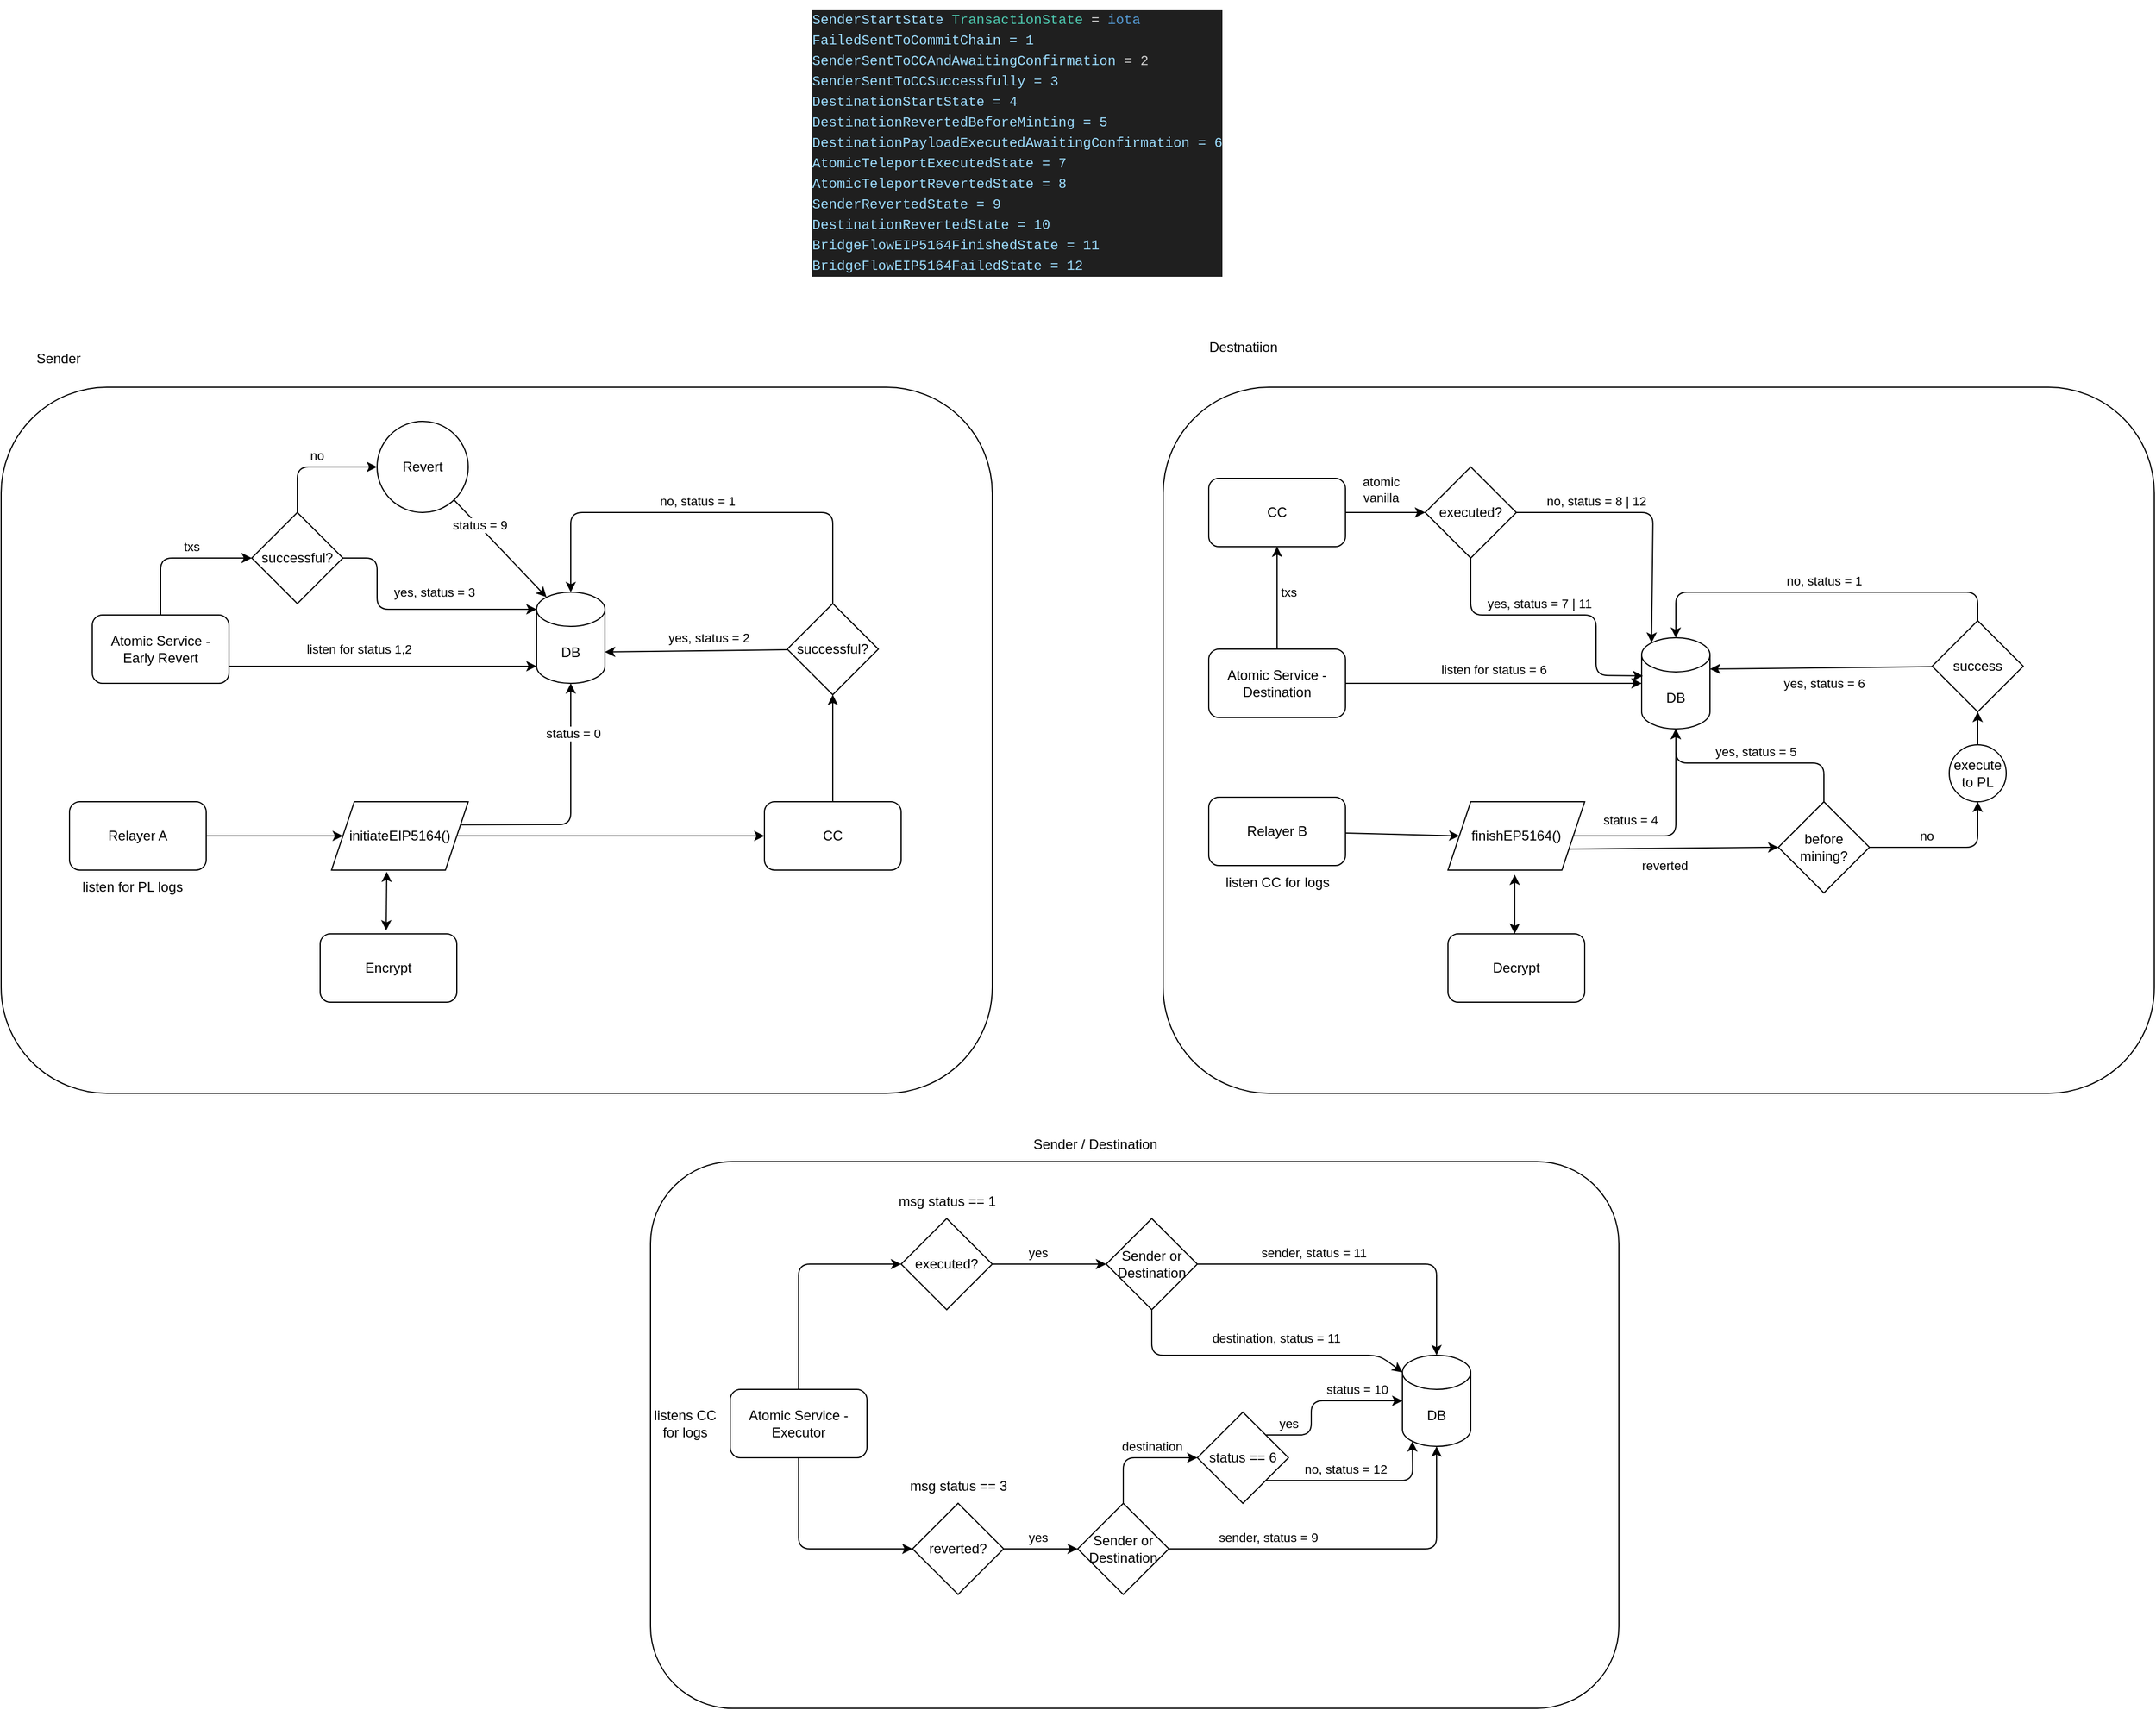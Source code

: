 <mxfile version="26.0.12">
  <diagram id="jSP9rPn6YQcxm35T1EO7" name="Page-1">
    <mxGraphModel dx="2662" dy="2048" grid="1" gridSize="10" guides="1" tooltips="1" connect="1" arrows="1" fold="1" page="1" pageScale="1" pageWidth="827" pageHeight="1169" math="0" shadow="0">
      <root>
        <mxCell id="0" />
        <mxCell id="1" parent="0" />
        <mxCell id="122" value="" style="rounded=1;whiteSpace=wrap;html=1;" parent="1" vertex="1">
          <mxGeometry x="550" y="550" width="850" height="480" as="geometry" />
        </mxCell>
        <mxCell id="71" value="" style="rounded=1;whiteSpace=wrap;html=1;" parent="1" vertex="1">
          <mxGeometry x="-20" y="-130" width="870" height="620" as="geometry" />
        </mxCell>
        <mxCell id="12" style="edgeStyle=none;html=1;entryX=0;entryY=0.5;entryDx=0;entryDy=0;" parent="1" source="2" target="11" edge="1">
          <mxGeometry relative="1" as="geometry" />
        </mxCell>
        <mxCell id="2" value="Relayer A" style="rounded=1;whiteSpace=wrap;html=1;" parent="1" vertex="1">
          <mxGeometry x="40" y="234" width="120" height="60" as="geometry" />
        </mxCell>
        <mxCell id="18" style="edgeStyle=none;html=1;entryX=0.5;entryY=1;entryDx=0;entryDy=0;" parent="1" source="3" target="17" edge="1">
          <mxGeometry relative="1" as="geometry" />
        </mxCell>
        <mxCell id="3" value="CC" style="rounded=1;whiteSpace=wrap;html=1;" parent="1" vertex="1">
          <mxGeometry x="650" y="234" width="120" height="60" as="geometry" />
        </mxCell>
        <mxCell id="14" style="edgeStyle=none;html=1;entryX=0;entryY=0.5;entryDx=0;entryDy=0;" parent="1" source="11" target="3" edge="1">
          <mxGeometry relative="1" as="geometry" />
        </mxCell>
        <mxCell id="15" style="edgeStyle=none;html=1;entryX=0.5;entryY=1;entryDx=0;entryDy=0;entryPerimeter=0;exitX=0.936;exitY=0.337;exitDx=0;exitDy=0;exitPerimeter=0;" parent="1" source="11" target="13" edge="1">
          <mxGeometry relative="1" as="geometry">
            <Array as="points">
              <mxPoint x="480" y="254" />
              <mxPoint x="480" y="210" />
            </Array>
          </mxGeometry>
        </mxCell>
        <mxCell id="16" value="status = 0" style="edgeLabel;html=1;align=center;verticalAlign=middle;resizable=0;points=[];" parent="15" vertex="1" connectable="0">
          <mxGeometry x="0.6" y="-2" relative="1" as="geometry">
            <mxPoint as="offset" />
          </mxGeometry>
        </mxCell>
        <mxCell id="11" value="initiateEIP5164()" style="shape=parallelogram;perimeter=parallelogramPerimeter;whiteSpace=wrap;html=1;fixedSize=1;" parent="1" vertex="1">
          <mxGeometry x="270" y="234" width="120" height="60" as="geometry" />
        </mxCell>
        <mxCell id="13" value="DB" style="shape=cylinder3;whiteSpace=wrap;html=1;boundedLbl=1;backgroundOutline=1;size=15;" parent="1" vertex="1">
          <mxGeometry x="450" y="50" width="60" height="80" as="geometry" />
        </mxCell>
        <mxCell id="20" style="edgeStyle=none;html=1;entryX=1;entryY=0;entryDx=0;entryDy=52.5;entryPerimeter=0;" parent="1" source="17" target="13" edge="1">
          <mxGeometry relative="1" as="geometry" />
        </mxCell>
        <mxCell id="22" value="yes, status = 2" style="edgeLabel;html=1;align=center;verticalAlign=middle;resizable=0;points=[];" parent="20" vertex="1" connectable="0">
          <mxGeometry x="0.397" y="-2" relative="1" as="geometry">
            <mxPoint x="42" y="-10" as="offset" />
          </mxGeometry>
        </mxCell>
        <mxCell id="23" style="edgeStyle=none;html=1;entryX=0.5;entryY=0;entryDx=0;entryDy=0;entryPerimeter=0;" parent="1" source="17" target="13" edge="1">
          <mxGeometry relative="1" as="geometry">
            <Array as="points">
              <mxPoint x="710" y="-20" />
              <mxPoint x="480" y="-20" />
            </Array>
          </mxGeometry>
        </mxCell>
        <mxCell id="24" value="no, status = 1" style="edgeLabel;html=1;align=center;verticalAlign=middle;resizable=0;points=[];" parent="23" vertex="1" connectable="0">
          <mxGeometry x="0.114" relative="1" as="geometry">
            <mxPoint x="12" y="-10" as="offset" />
          </mxGeometry>
        </mxCell>
        <mxCell id="17" value="successful?" style="rhombus;whiteSpace=wrap;html=1;" parent="1" vertex="1">
          <mxGeometry x="670" y="60" width="80" height="80" as="geometry" />
        </mxCell>
        <mxCell id="32" style="edgeStyle=none;html=1;exitX=1;exitY=0.75;exitDx=0;exitDy=0;entryX=0;entryY=1;entryDx=0;entryDy=-15;entryPerimeter=0;" parent="1" source="25" target="13" edge="1">
          <mxGeometry relative="1" as="geometry" />
        </mxCell>
        <mxCell id="68" value="listen for status 1,2" style="edgeLabel;html=1;align=center;verticalAlign=middle;resizable=0;points=[];" parent="32" vertex="1" connectable="0">
          <mxGeometry x="-0.332" y="1" relative="1" as="geometry">
            <mxPoint x="24" y="-14" as="offset" />
          </mxGeometry>
        </mxCell>
        <mxCell id="34" style="edgeStyle=none;html=1;entryX=0;entryY=0.5;entryDx=0;entryDy=0;" parent="1" source="25" target="30" edge="1">
          <mxGeometry relative="1" as="geometry">
            <Array as="points">
              <mxPoint x="120" y="20" />
            </Array>
          </mxGeometry>
        </mxCell>
        <mxCell id="36" value="txs" style="edgeLabel;html=1;align=center;verticalAlign=middle;resizable=0;points=[];" parent="34" vertex="1" connectable="0">
          <mxGeometry x="-0.042" y="2" relative="1" as="geometry">
            <mxPoint x="14" y="-8" as="offset" />
          </mxGeometry>
        </mxCell>
        <mxCell id="25" value="Atomic Service - Early Revert" style="rounded=1;whiteSpace=wrap;html=1;" parent="1" vertex="1">
          <mxGeometry x="60" y="70" width="120" height="60" as="geometry" />
        </mxCell>
        <mxCell id="37" style="edgeStyle=none;html=1;entryX=0;entryY=0;entryDx=0;entryDy=15;entryPerimeter=0;exitX=1;exitY=0.5;exitDx=0;exitDy=0;" parent="1" source="30" target="13" edge="1">
          <mxGeometry relative="1" as="geometry">
            <Array as="points">
              <mxPoint x="310" y="20" />
              <mxPoint x="310" y="65" />
            </Array>
          </mxGeometry>
        </mxCell>
        <mxCell id="38" value="yes, status = 3" style="edgeLabel;html=1;align=center;verticalAlign=middle;resizable=0;points=[];" parent="37" vertex="1" connectable="0">
          <mxGeometry x="-0.276" y="4" relative="1" as="geometry">
            <mxPoint x="47" y="-11" as="offset" />
          </mxGeometry>
        </mxCell>
        <mxCell id="74" style="edgeStyle=none;html=1;entryX=0;entryY=0.5;entryDx=0;entryDy=0;" parent="1" source="30" target="73" edge="1">
          <mxGeometry relative="1" as="geometry">
            <Array as="points">
              <mxPoint x="240" y="-60" />
            </Array>
          </mxGeometry>
        </mxCell>
        <mxCell id="75" value="no" style="edgeLabel;html=1;align=center;verticalAlign=middle;resizable=0;points=[];" parent="74" vertex="1" connectable="0">
          <mxGeometry x="0.027" y="1" relative="1" as="geometry">
            <mxPoint y="-9" as="offset" />
          </mxGeometry>
        </mxCell>
        <mxCell id="30" value="successful?" style="rhombus;whiteSpace=wrap;html=1;" parent="1" vertex="1">
          <mxGeometry x="200" y="-20" width="80" height="80" as="geometry" />
        </mxCell>
        <mxCell id="72" value="Sender" style="text;html=1;align=center;verticalAlign=middle;resizable=0;points=[];autosize=1;strokeColor=none;fillColor=none;" parent="1" vertex="1">
          <mxGeometry y="-170" width="60" height="30" as="geometry" />
        </mxCell>
        <mxCell id="76" style="edgeStyle=none;html=1;entryX=0.145;entryY=0;entryDx=0;entryDy=4.35;entryPerimeter=0;" parent="1" source="73" target="13" edge="1">
          <mxGeometry relative="1" as="geometry" />
        </mxCell>
        <mxCell id="77" value="status = 9" style="edgeLabel;html=1;align=center;verticalAlign=middle;resizable=0;points=[];" parent="76" vertex="1" connectable="0">
          <mxGeometry x="-0.47" y="1" relative="1" as="geometry">
            <mxPoint as="offset" />
          </mxGeometry>
        </mxCell>
        <mxCell id="73" value="Revert" style="ellipse;whiteSpace=wrap;html=1;aspect=fixed;" parent="1" vertex="1">
          <mxGeometry x="310" y="-100" width="80" height="80" as="geometry" />
        </mxCell>
        <mxCell id="78" value="" style="rounded=1;whiteSpace=wrap;html=1;" parent="1" vertex="1">
          <mxGeometry x="1000" y="-130" width="870" height="620" as="geometry" />
        </mxCell>
        <mxCell id="79" value="Destnatiion" style="text;html=1;align=center;verticalAlign=middle;resizable=0;points=[];autosize=1;strokeColor=none;fillColor=none;" parent="1" vertex="1">
          <mxGeometry x="1030" y="-180" width="80" height="30" as="geometry" />
        </mxCell>
        <mxCell id="82" style="edgeStyle=none;html=1;entryX=0;entryY=0.5;entryDx=0;entryDy=0;" parent="1" source="80" target="81" edge="1">
          <mxGeometry relative="1" as="geometry" />
        </mxCell>
        <mxCell id="80" value="Relayer B" style="rounded=1;whiteSpace=wrap;html=1;" parent="1" vertex="1">
          <mxGeometry x="1040" y="230" width="120" height="60" as="geometry" />
        </mxCell>
        <mxCell id="84" style="edgeStyle=none;html=1;entryX=0.5;entryY=1;entryDx=0;entryDy=0;entryPerimeter=0;" parent="1" source="81" target="83" edge="1">
          <mxGeometry relative="1" as="geometry">
            <Array as="points">
              <mxPoint x="1450" y="264" />
            </Array>
          </mxGeometry>
        </mxCell>
        <mxCell id="85" value="status = 4" style="edgeLabel;html=1;align=center;verticalAlign=middle;resizable=0;points=[];" parent="84" vertex="1" connectable="0">
          <mxGeometry x="-0.644" y="4" relative="1" as="geometry">
            <mxPoint x="17" y="-10" as="offset" />
          </mxGeometry>
        </mxCell>
        <mxCell id="87" style="edgeStyle=none;html=1;exitX=1;exitY=0.75;exitDx=0;exitDy=0;entryX=0;entryY=0.5;entryDx=0;entryDy=0;" parent="1" source="81" target="86" edge="1">
          <mxGeometry relative="1" as="geometry" />
        </mxCell>
        <mxCell id="89" value="reverted" style="edgeLabel;html=1;align=center;verticalAlign=middle;resizable=0;points=[];" parent="87" vertex="1" connectable="0">
          <mxGeometry x="-0.313" y="-1" relative="1" as="geometry">
            <mxPoint x="21" y="14" as="offset" />
          </mxGeometry>
        </mxCell>
        <mxCell id="81" value="finishEP5164()" style="shape=parallelogram;perimeter=parallelogramPerimeter;whiteSpace=wrap;html=1;fixedSize=1;" parent="1" vertex="1">
          <mxGeometry x="1250" y="234" width="120" height="60" as="geometry" />
        </mxCell>
        <mxCell id="83" value="DB" style="shape=cylinder3;whiteSpace=wrap;html=1;boundedLbl=1;backgroundOutline=1;size=15;" parent="1" vertex="1">
          <mxGeometry x="1420" y="90" width="60" height="80" as="geometry" />
        </mxCell>
        <mxCell id="90" style="edgeStyle=none;html=1;entryX=0.5;entryY=1;entryDx=0;entryDy=0;entryPerimeter=0;exitX=0.5;exitY=0;exitDx=0;exitDy=0;" parent="1" source="86" target="83" edge="1">
          <mxGeometry relative="1" as="geometry">
            <Array as="points">
              <mxPoint x="1580" y="200" />
              <mxPoint x="1450" y="200" />
            </Array>
          </mxGeometry>
        </mxCell>
        <mxCell id="91" value="yes, status = 5" style="edgeLabel;html=1;align=center;verticalAlign=middle;resizable=0;points=[];" parent="90" vertex="1" connectable="0">
          <mxGeometry x="-0.268" y="-2" relative="1" as="geometry">
            <mxPoint x="-23" y="-8" as="offset" />
          </mxGeometry>
        </mxCell>
        <mxCell id="95" style="edgeStyle=none;html=1;exitX=1;exitY=0.5;exitDx=0;exitDy=0;entryX=0.5;entryY=1;entryDx=0;entryDy=0;" parent="1" source="86" target="92" edge="1">
          <mxGeometry relative="1" as="geometry">
            <Array as="points">
              <mxPoint x="1715" y="274" />
            </Array>
          </mxGeometry>
        </mxCell>
        <mxCell id="96" value="no" style="edgeLabel;html=1;align=center;verticalAlign=middle;resizable=0;points=[];" parent="95" vertex="1" connectable="0">
          <mxGeometry x="-0.114" y="-3" relative="1" as="geometry">
            <mxPoint x="-10" y="-13" as="offset" />
          </mxGeometry>
        </mxCell>
        <mxCell id="86" value="before mining?" style="rhombus;whiteSpace=wrap;html=1;" parent="1" vertex="1">
          <mxGeometry x="1540" y="234" width="80" height="80" as="geometry" />
        </mxCell>
        <mxCell id="98" style="edgeStyle=none;html=1;entryX=0.5;entryY=1;entryDx=0;entryDy=0;" parent="1" source="92" target="97" edge="1">
          <mxGeometry relative="1" as="geometry" />
        </mxCell>
        <mxCell id="92" value="execute tо PL" style="ellipse;whiteSpace=wrap;html=1;aspect=fixed;" parent="1" vertex="1">
          <mxGeometry x="1690" y="184" width="50" height="50" as="geometry" />
        </mxCell>
        <mxCell id="99" style="edgeStyle=none;html=1;entryX=1;entryY=0;entryDx=0;entryDy=27.5;entryPerimeter=0;" parent="1" source="97" target="83" edge="1">
          <mxGeometry relative="1" as="geometry" />
        </mxCell>
        <mxCell id="100" value="yes, status = 6" style="edgeLabel;html=1;align=center;verticalAlign=middle;resizable=0;points=[];" parent="99" vertex="1" connectable="0">
          <mxGeometry x="0.399" y="-2" relative="1" as="geometry">
            <mxPoint x="41" y="15" as="offset" />
          </mxGeometry>
        </mxCell>
        <mxCell id="102" style="edgeStyle=none;html=1;entryX=0.5;entryY=0;entryDx=0;entryDy=0;entryPerimeter=0;" parent="1" source="97" target="83" edge="1">
          <mxGeometry relative="1" as="geometry">
            <Array as="points">
              <mxPoint x="1715" y="50" />
              <mxPoint x="1450" y="50" />
            </Array>
          </mxGeometry>
        </mxCell>
        <mxCell id="103" value="no, status = 1" style="edgeLabel;html=1;align=center;verticalAlign=middle;resizable=0;points=[];" parent="102" vertex="1" connectable="0">
          <mxGeometry x="0.181" y="-1" relative="1" as="geometry">
            <mxPoint x="35" y="-9" as="offset" />
          </mxGeometry>
        </mxCell>
        <mxCell id="97" value="success" style="rhombus;whiteSpace=wrap;html=1;" parent="1" vertex="1">
          <mxGeometry x="1675" y="75" width="80" height="80" as="geometry" />
        </mxCell>
        <mxCell id="105" style="edgeStyle=none;html=1;entryX=0;entryY=0.5;entryDx=0;entryDy=0;entryPerimeter=0;" parent="1" source="104" target="83" edge="1">
          <mxGeometry relative="1" as="geometry" />
        </mxCell>
        <mxCell id="106" value="listen for status = 6" style="edgeLabel;html=1;align=center;verticalAlign=middle;resizable=0;points=[];" parent="105" vertex="1" connectable="0">
          <mxGeometry x="-0.407" y="-1" relative="1" as="geometry">
            <mxPoint x="53" y="-13" as="offset" />
          </mxGeometry>
        </mxCell>
        <mxCell id="111" style="edgeStyle=none;html=1;entryX=0.5;entryY=1;entryDx=0;entryDy=0;" parent="1" source="104" target="110" edge="1">
          <mxGeometry relative="1" as="geometry" />
        </mxCell>
        <mxCell id="118" value="txs" style="edgeLabel;html=1;align=center;verticalAlign=middle;resizable=0;points=[];" parent="111" vertex="1" connectable="0">
          <mxGeometry x="0.118" y="-2" relative="1" as="geometry">
            <mxPoint x="8" as="offset" />
          </mxGeometry>
        </mxCell>
        <mxCell id="104" value="Atomic Service - Destination" style="rounded=1;whiteSpace=wrap;html=1;" parent="1" vertex="1">
          <mxGeometry x="1040" y="100" width="120" height="60" as="geometry" />
        </mxCell>
        <mxCell id="108" value="&lt;div style=&quot;background-color: rgb(31, 31, 31); font-family: Menlo, Monaco, &amp;quot;Courier New&amp;quot;, monospace; line-height: 18px;&quot;&gt;&lt;div style=&quot;color: rgb(204, 204, 204);&quot;&gt;&lt;span style=&quot;color: rgb(156, 220, 254);&quot;&gt;SenderStartState&lt;/span&gt; &lt;span style=&quot;color: rgb(78, 201, 176);&quot;&gt;TransactionState&lt;/span&gt; &lt;span style=&quot;color: rgb(212, 212, 212);&quot;&gt;=&lt;/span&gt; &lt;span style=&quot;color: rgb(86, 156, 214);&quot;&gt;iota&lt;/span&gt;&lt;br&gt;&lt;/div&gt;&lt;div style=&quot;color: rgb(204, 204, 204);&quot;&gt;    &lt;span style=&quot;color: #9cdcfe;&quot;&gt;FailedSentToCommitChain = 1&lt;/span&gt;&lt;/div&gt;&lt;div style=&quot;&quot;&gt;    &lt;span style=&quot;color: rgb(156, 220, 254);&quot;&gt;SenderSentToCCAndAwaitingConfirmation&lt;/span&gt;&lt;font color=&quot;#cccccc&quot;&gt;&amp;nbsp;= 2&lt;/font&gt;&lt;/div&gt;&lt;div style=&quot;color: rgb(204, 204, 204);&quot;&gt;    &lt;span style=&quot;color: #9cdcfe;&quot;&gt;SenderSentToCCSuccessfully = 3&lt;/span&gt;&lt;/div&gt;&lt;div style=&quot;color: rgb(204, 204, 204);&quot;&gt;    &lt;span style=&quot;color: #9cdcfe;&quot;&gt;DestinationStartState = 4&lt;/span&gt;&lt;/div&gt;&lt;div style=&quot;color: rgb(204, 204, 204);&quot;&gt;    &lt;span style=&quot;color: #9cdcfe;&quot;&gt;DestinationRevertedBeforeMinting = 5&lt;/span&gt;&lt;/div&gt;&lt;div style=&quot;color: rgb(204, 204, 204);&quot;&gt;    &lt;span style=&quot;color: #9cdcfe;&quot;&gt;DestinationPayloadExecutedAwaitingConfirmation = 6&lt;/span&gt;&lt;/div&gt;&lt;div style=&quot;color: rgb(204, 204, 204);&quot;&gt;    &lt;span style=&quot;color: #9cdcfe;&quot;&gt;AtomicTeleportExecutedState = 7&lt;/span&gt;&lt;/div&gt;&lt;div style=&quot;color: rgb(204, 204, 204);&quot;&gt;    &lt;span style=&quot;color: #9cdcfe;&quot;&gt;AtomicTeleportRevertedState = 8&lt;/span&gt;&lt;/div&gt;&lt;div style=&quot;color: rgb(204, 204, 204);&quot;&gt;    &lt;span style=&quot;color: #9cdcfe;&quot;&gt;SenderRevertedState = 9&lt;/span&gt;&lt;/div&gt;&lt;div style=&quot;color: rgb(204, 204, 204);&quot;&gt;    &lt;span style=&quot;color: #9cdcfe;&quot;&gt;DestinationRevertedState = 10&lt;/span&gt;&lt;/div&gt;&lt;div style=&quot;color: rgb(204, 204, 204);&quot;&gt;    &lt;span style=&quot;color: #9cdcfe;&quot;&gt;BridgeFlowEIP5164FinishedState = 11&lt;/span&gt;&lt;/div&gt;&lt;div style=&quot;color: rgb(204, 204, 204);&quot;&gt;    &lt;span style=&quot;color: #9cdcfe;&quot;&gt;BridgeFlowEIP5164FailedState = 12&lt;/span&gt;&lt;/div&gt;&lt;/div&gt;" style="text;html=1;align=left;verticalAlign=middle;resizable=0;points=[];autosize=1;strokeColor=none;fillColor=none;" parent="1" vertex="1">
          <mxGeometry x="690" y="-470" width="380" height="250" as="geometry" />
        </mxCell>
        <mxCell id="109" value="listen CC for logs&lt;br&gt;" style="text;html=1;align=center;verticalAlign=middle;resizable=0;points=[];autosize=1;strokeColor=none;fillColor=none;" parent="1" vertex="1">
          <mxGeometry x="1045" y="290" width="110" height="30" as="geometry" />
        </mxCell>
        <mxCell id="113" style="edgeStyle=none;html=1;entryX=0;entryY=0.5;entryDx=0;entryDy=0;" parent="1" source="110" target="112" edge="1">
          <mxGeometry relative="1" as="geometry" />
        </mxCell>
        <mxCell id="119" value="atomic&lt;br&gt;vanilla" style="edgeLabel;html=1;align=center;verticalAlign=middle;resizable=0;points=[];" parent="113" vertex="1" connectable="0">
          <mxGeometry x="-0.639" y="-1" relative="1" as="geometry">
            <mxPoint x="18" y="-21" as="offset" />
          </mxGeometry>
        </mxCell>
        <mxCell id="110" value="CC" style="rounded=1;whiteSpace=wrap;html=1;" parent="1" vertex="1">
          <mxGeometry x="1040" y="-50" width="120" height="60" as="geometry" />
        </mxCell>
        <mxCell id="114" style="edgeStyle=none;html=1;entryX=0.02;entryY=0.418;entryDx=0;entryDy=0;entryPerimeter=0;" parent="1" source="112" target="83" edge="1">
          <mxGeometry relative="1" as="geometry">
            <Array as="points">
              <mxPoint x="1270" y="70" />
              <mxPoint x="1380" y="70" />
              <mxPoint x="1380" y="123" />
            </Array>
          </mxGeometry>
        </mxCell>
        <mxCell id="115" value="yes, status = 7 | 11" style="edgeLabel;html=1;align=center;verticalAlign=middle;resizable=0;points=[];" parent="114" vertex="1" connectable="0">
          <mxGeometry x="-0.15" y="1" relative="1" as="geometry">
            <mxPoint x="2" y="-9" as="offset" />
          </mxGeometry>
        </mxCell>
        <mxCell id="116" style="edgeStyle=none;html=1;entryX=0.145;entryY=0;entryDx=0;entryDy=4.35;entryPerimeter=0;" parent="1" source="112" target="83" edge="1">
          <mxGeometry relative="1" as="geometry">
            <Array as="points">
              <mxPoint x="1430" y="-20" />
            </Array>
          </mxGeometry>
        </mxCell>
        <mxCell id="117" value="no, status = 8 | 12" style="edgeLabel;html=1;align=center;verticalAlign=middle;resizable=0;points=[];" parent="116" vertex="1" connectable="0">
          <mxGeometry x="-0.686" y="-1" relative="1" as="geometry">
            <mxPoint x="33" y="-11" as="offset" />
          </mxGeometry>
        </mxCell>
        <mxCell id="112" value="executed?" style="rhombus;whiteSpace=wrap;html=1;" parent="1" vertex="1">
          <mxGeometry x="1230" y="-60" width="80" height="80" as="geometry" />
        </mxCell>
        <mxCell id="127" style="edgeStyle=none;html=1;entryX=0;entryY=0.5;entryDx=0;entryDy=0;exitX=0.5;exitY=0;exitDx=0;exitDy=0;" parent="1" source="123" target="125" edge="1">
          <mxGeometry relative="1" as="geometry">
            <Array as="points">
              <mxPoint x="680" y="640" />
            </Array>
          </mxGeometry>
        </mxCell>
        <mxCell id="151" style="edgeStyle=none;html=1;entryX=0;entryY=0.5;entryDx=0;entryDy=0;" parent="1" source="123" target="134" edge="1">
          <mxGeometry relative="1" as="geometry">
            <Array as="points">
              <mxPoint x="680" y="890" />
            </Array>
          </mxGeometry>
        </mxCell>
        <mxCell id="123" value="Atomic Service - Executor" style="rounded=1;whiteSpace=wrap;html=1;" parent="1" vertex="1">
          <mxGeometry x="620" y="750" width="120" height="60" as="geometry" />
        </mxCell>
        <mxCell id="124" value="listens CC&lt;br&gt;for logs" style="text;html=1;align=center;verticalAlign=middle;resizable=0;points=[];autosize=1;strokeColor=none;fillColor=none;" parent="1" vertex="1">
          <mxGeometry x="540" y="760" width="80" height="40" as="geometry" />
        </mxCell>
        <mxCell id="129" style="edgeStyle=none;html=1;entryX=0;entryY=0.5;entryDx=0;entryDy=0;" parent="1" source="125" target="128" edge="1">
          <mxGeometry relative="1" as="geometry" />
        </mxCell>
        <mxCell id="130" value="yes" style="edgeLabel;html=1;align=center;verticalAlign=middle;resizable=0;points=[];" parent="129" vertex="1" connectable="0">
          <mxGeometry x="-0.328" relative="1" as="geometry">
            <mxPoint x="6" y="-10" as="offset" />
          </mxGeometry>
        </mxCell>
        <mxCell id="125" value="executed?" style="rhombus;whiteSpace=wrap;html=1;" parent="1" vertex="1">
          <mxGeometry x="770" y="600" width="80" height="80" as="geometry" />
        </mxCell>
        <mxCell id="132" style="edgeStyle=none;html=1;entryX=0.5;entryY=0;entryDx=0;entryDy=0;entryPerimeter=0;" parent="1" source="128" target="131" edge="1">
          <mxGeometry relative="1" as="geometry">
            <Array as="points">
              <mxPoint x="1240" y="640" />
            </Array>
          </mxGeometry>
        </mxCell>
        <mxCell id="133" value="sender, status = 11" style="edgeLabel;html=1;align=center;verticalAlign=middle;resizable=0;points=[];" parent="132" vertex="1" connectable="0">
          <mxGeometry x="-0.51" y="-1" relative="1" as="geometry">
            <mxPoint x="31" y="-11" as="offset" />
          </mxGeometry>
        </mxCell>
        <mxCell id="140" style="edgeStyle=none;html=1;entryX=0;entryY=0;entryDx=0;entryDy=15;entryPerimeter=0;exitX=0.5;exitY=1;exitDx=0;exitDy=0;" parent="1" source="128" target="131" edge="1">
          <mxGeometry relative="1" as="geometry">
            <Array as="points">
              <mxPoint x="990" y="720" />
              <mxPoint x="1190" y="720" />
            </Array>
          </mxGeometry>
        </mxCell>
        <mxCell id="141" value="destination, status = 11" style="edgeLabel;html=1;align=center;verticalAlign=middle;resizable=0;points=[];" parent="140" vertex="1" connectable="0">
          <mxGeometry x="-0.298" y="2" relative="1" as="geometry">
            <mxPoint x="56" y="-13" as="offset" />
          </mxGeometry>
        </mxCell>
        <mxCell id="128" value="Sender or Destination" style="rhombus;whiteSpace=wrap;html=1;" parent="1" vertex="1">
          <mxGeometry x="950" y="600" width="80" height="80" as="geometry" />
        </mxCell>
        <mxCell id="131" value="DB" style="shape=cylinder3;whiteSpace=wrap;html=1;boundedLbl=1;backgroundOutline=1;size=15;" parent="1" vertex="1">
          <mxGeometry x="1210" y="720" width="60" height="80" as="geometry" />
        </mxCell>
        <mxCell id="138" style="edgeStyle=none;html=1;entryX=0;entryY=0.5;entryDx=0;entryDy=0;" parent="1" source="134" target="135" edge="1">
          <mxGeometry relative="1" as="geometry" />
        </mxCell>
        <mxCell id="139" value="yes" style="edgeLabel;html=1;align=center;verticalAlign=middle;resizable=0;points=[];" parent="138" vertex="1" connectable="0">
          <mxGeometry x="-0.472" y="-2" relative="1" as="geometry">
            <mxPoint x="13" y="-12" as="offset" />
          </mxGeometry>
        </mxCell>
        <mxCell id="134" value="reverted?" style="rhombus;whiteSpace=wrap;html=1;" parent="1" vertex="1">
          <mxGeometry x="780" y="850" width="80" height="80" as="geometry" />
        </mxCell>
        <mxCell id="136" style="edgeStyle=none;html=1;entryX=0.5;entryY=1;entryDx=0;entryDy=0;entryPerimeter=0;" parent="1" source="135" target="131" edge="1">
          <mxGeometry relative="1" as="geometry">
            <Array as="points">
              <mxPoint x="1240" y="890" />
            </Array>
          </mxGeometry>
        </mxCell>
        <mxCell id="137" value="sender, status = 9" style="edgeLabel;html=1;align=center;verticalAlign=middle;resizable=0;points=[];" parent="136" vertex="1" connectable="0">
          <mxGeometry x="-0.647" relative="1" as="geometry">
            <mxPoint x="29" y="-10" as="offset" />
          </mxGeometry>
        </mxCell>
        <mxCell id="145" style="edgeStyle=none;html=1;entryX=0;entryY=0.5;entryDx=0;entryDy=0;" parent="1" source="135" target="144" edge="1">
          <mxGeometry relative="1" as="geometry">
            <Array as="points">
              <mxPoint x="965" y="810" />
            </Array>
          </mxGeometry>
        </mxCell>
        <mxCell id="146" value="destination" style="edgeLabel;html=1;align=center;verticalAlign=middle;resizable=0;points=[];" parent="145" vertex="1" connectable="0">
          <mxGeometry x="0.279" y="-1" relative="1" as="geometry">
            <mxPoint x="-2" y="-11" as="offset" />
          </mxGeometry>
        </mxCell>
        <mxCell id="135" value="Sender or Destination" style="rhombus;whiteSpace=wrap;html=1;" parent="1" vertex="1">
          <mxGeometry x="925" y="850" width="80" height="80" as="geometry" />
        </mxCell>
        <mxCell id="147" style="edgeStyle=none;html=1;exitX=1;exitY=0;exitDx=0;exitDy=0;" parent="1" source="144" target="131" edge="1">
          <mxGeometry relative="1" as="geometry">
            <Array as="points">
              <mxPoint x="1130" y="790" />
              <mxPoint x="1130" y="760" />
            </Array>
          </mxGeometry>
        </mxCell>
        <mxCell id="148" value="yes" style="edgeLabel;html=1;align=center;verticalAlign=middle;resizable=0;points=[];" parent="147" vertex="1" connectable="0">
          <mxGeometry x="-0.613" y="-3" relative="1" as="geometry">
            <mxPoint x="-9" y="-13" as="offset" />
          </mxGeometry>
        </mxCell>
        <mxCell id="153" value="status = 10" style="edgeLabel;html=1;align=center;verticalAlign=middle;resizable=0;points=[];" parent="147" vertex="1" connectable="0">
          <mxGeometry x="0.229" y="1" relative="1" as="geometry">
            <mxPoint x="18" y="-9" as="offset" />
          </mxGeometry>
        </mxCell>
        <mxCell id="149" style="edgeStyle=none;html=1;exitX=1;exitY=1;exitDx=0;exitDy=0;entryX=0.145;entryY=1;entryDx=0;entryDy=-4.35;entryPerimeter=0;" parent="1" source="144" target="131" edge="1">
          <mxGeometry relative="1" as="geometry">
            <Array as="points">
              <mxPoint x="1219" y="830" />
            </Array>
          </mxGeometry>
        </mxCell>
        <mxCell id="150" value="no, status = 12" style="edgeLabel;html=1;align=center;verticalAlign=middle;resizable=0;points=[];" parent="149" vertex="1" connectable="0">
          <mxGeometry x="-0.351" relative="1" as="geometry">
            <mxPoint x="17" y="-10" as="offset" />
          </mxGeometry>
        </mxCell>
        <mxCell id="144" value="status == 6" style="rhombus;whiteSpace=wrap;html=1;" parent="1" vertex="1">
          <mxGeometry x="1030" y="770" width="80" height="80" as="geometry" />
        </mxCell>
        <mxCell id="154" value="listen for PL logs" style="text;html=1;align=center;verticalAlign=middle;resizable=0;points=[];autosize=1;strokeColor=none;fillColor=none;" parent="1" vertex="1">
          <mxGeometry x="40" y="294" width="110" height="30" as="geometry" />
        </mxCell>
        <mxCell id="155" value="msg status == 1" style="text;html=1;align=center;verticalAlign=middle;resizable=0;points=[];autosize=1;strokeColor=none;fillColor=none;" parent="1" vertex="1">
          <mxGeometry x="755" y="570" width="110" height="30" as="geometry" />
        </mxCell>
        <mxCell id="156" value="msg status == 3" style="text;html=1;align=center;verticalAlign=middle;resizable=0;points=[];autosize=1;strokeColor=none;fillColor=none;" parent="1" vertex="1">
          <mxGeometry x="765" y="820" width="110" height="30" as="geometry" />
        </mxCell>
        <mxCell id="157" value="Sender / Destination" style="text;html=1;align=center;verticalAlign=middle;resizable=0;points=[];autosize=1;strokeColor=none;fillColor=none;" parent="1" vertex="1">
          <mxGeometry x="875" y="520" width="130" height="30" as="geometry" />
        </mxCell>
        <mxCell id="1mormORi64eJlB-adqWI-157" value="Encrypt" style="rounded=1;whiteSpace=wrap;html=1;" vertex="1" parent="1">
          <mxGeometry x="260" y="350" width="120" height="60" as="geometry" />
        </mxCell>
        <mxCell id="1mormORi64eJlB-adqWI-158" value="" style="endArrow=classic;startArrow=classic;html=1;rounded=0;entryX=0.404;entryY=1.024;entryDx=0;entryDy=0;entryPerimeter=0;" edge="1" parent="1" target="11">
          <mxGeometry width="50" height="50" relative="1" as="geometry">
            <mxPoint x="318" y="347" as="sourcePoint" />
            <mxPoint x="330" y="294" as="targetPoint" />
          </mxGeometry>
        </mxCell>
        <mxCell id="1mormORi64eJlB-adqWI-161" value="Decrypt" style="rounded=1;whiteSpace=wrap;html=1;" vertex="1" parent="1">
          <mxGeometry x="1250" y="350" width="120" height="60" as="geometry" />
        </mxCell>
        <mxCell id="1mormORi64eJlB-adqWI-162" value="" style="endArrow=classic;startArrow=classic;html=1;rounded=0;entryX=0.404;entryY=1.024;entryDx=0;entryDy=0;entryPerimeter=0;" edge="1" parent="1">
          <mxGeometry width="50" height="50" relative="1" as="geometry">
            <mxPoint x="1308.57" y="350" as="sourcePoint" />
            <mxPoint x="1308.57" y="298" as="targetPoint" />
          </mxGeometry>
        </mxCell>
      </root>
    </mxGraphModel>
  </diagram>
</mxfile>
